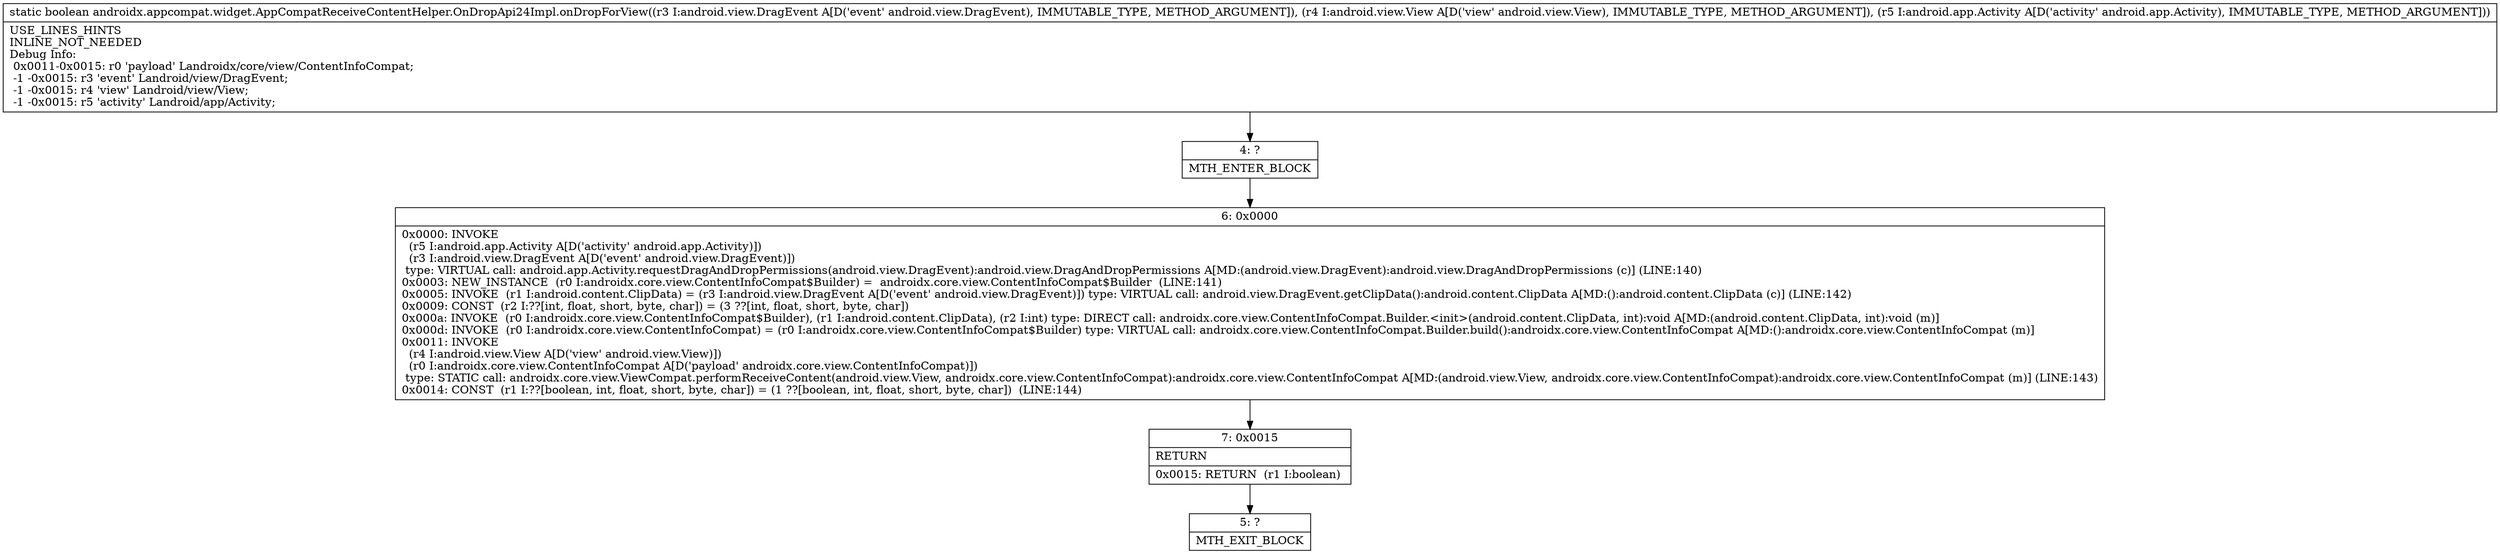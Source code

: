 digraph "CFG forandroidx.appcompat.widget.AppCompatReceiveContentHelper.OnDropApi24Impl.onDropForView(Landroid\/view\/DragEvent;Landroid\/view\/View;Landroid\/app\/Activity;)Z" {
Node_4 [shape=record,label="{4\:\ ?|MTH_ENTER_BLOCK\l}"];
Node_6 [shape=record,label="{6\:\ 0x0000|0x0000: INVOKE  \l  (r5 I:android.app.Activity A[D('activity' android.app.Activity)])\l  (r3 I:android.view.DragEvent A[D('event' android.view.DragEvent)])\l type: VIRTUAL call: android.app.Activity.requestDragAndDropPermissions(android.view.DragEvent):android.view.DragAndDropPermissions A[MD:(android.view.DragEvent):android.view.DragAndDropPermissions (c)] (LINE:140)\l0x0003: NEW_INSTANCE  (r0 I:androidx.core.view.ContentInfoCompat$Builder) =  androidx.core.view.ContentInfoCompat$Builder  (LINE:141)\l0x0005: INVOKE  (r1 I:android.content.ClipData) = (r3 I:android.view.DragEvent A[D('event' android.view.DragEvent)]) type: VIRTUAL call: android.view.DragEvent.getClipData():android.content.ClipData A[MD:():android.content.ClipData (c)] (LINE:142)\l0x0009: CONST  (r2 I:??[int, float, short, byte, char]) = (3 ??[int, float, short, byte, char]) \l0x000a: INVOKE  (r0 I:androidx.core.view.ContentInfoCompat$Builder), (r1 I:android.content.ClipData), (r2 I:int) type: DIRECT call: androidx.core.view.ContentInfoCompat.Builder.\<init\>(android.content.ClipData, int):void A[MD:(android.content.ClipData, int):void (m)]\l0x000d: INVOKE  (r0 I:androidx.core.view.ContentInfoCompat) = (r0 I:androidx.core.view.ContentInfoCompat$Builder) type: VIRTUAL call: androidx.core.view.ContentInfoCompat.Builder.build():androidx.core.view.ContentInfoCompat A[MD:():androidx.core.view.ContentInfoCompat (m)]\l0x0011: INVOKE  \l  (r4 I:android.view.View A[D('view' android.view.View)])\l  (r0 I:androidx.core.view.ContentInfoCompat A[D('payload' androidx.core.view.ContentInfoCompat)])\l type: STATIC call: androidx.core.view.ViewCompat.performReceiveContent(android.view.View, androidx.core.view.ContentInfoCompat):androidx.core.view.ContentInfoCompat A[MD:(android.view.View, androidx.core.view.ContentInfoCompat):androidx.core.view.ContentInfoCompat (m)] (LINE:143)\l0x0014: CONST  (r1 I:??[boolean, int, float, short, byte, char]) = (1 ??[boolean, int, float, short, byte, char])  (LINE:144)\l}"];
Node_7 [shape=record,label="{7\:\ 0x0015|RETURN\l|0x0015: RETURN  (r1 I:boolean) \l}"];
Node_5 [shape=record,label="{5\:\ ?|MTH_EXIT_BLOCK\l}"];
MethodNode[shape=record,label="{static boolean androidx.appcompat.widget.AppCompatReceiveContentHelper.OnDropApi24Impl.onDropForView((r3 I:android.view.DragEvent A[D('event' android.view.DragEvent), IMMUTABLE_TYPE, METHOD_ARGUMENT]), (r4 I:android.view.View A[D('view' android.view.View), IMMUTABLE_TYPE, METHOD_ARGUMENT]), (r5 I:android.app.Activity A[D('activity' android.app.Activity), IMMUTABLE_TYPE, METHOD_ARGUMENT]))  | USE_LINES_HINTS\lINLINE_NOT_NEEDED\lDebug Info:\l  0x0011\-0x0015: r0 'payload' Landroidx\/core\/view\/ContentInfoCompat;\l  \-1 \-0x0015: r3 'event' Landroid\/view\/DragEvent;\l  \-1 \-0x0015: r4 'view' Landroid\/view\/View;\l  \-1 \-0x0015: r5 'activity' Landroid\/app\/Activity;\l}"];
MethodNode -> Node_4;Node_4 -> Node_6;
Node_6 -> Node_7;
Node_7 -> Node_5;
}

